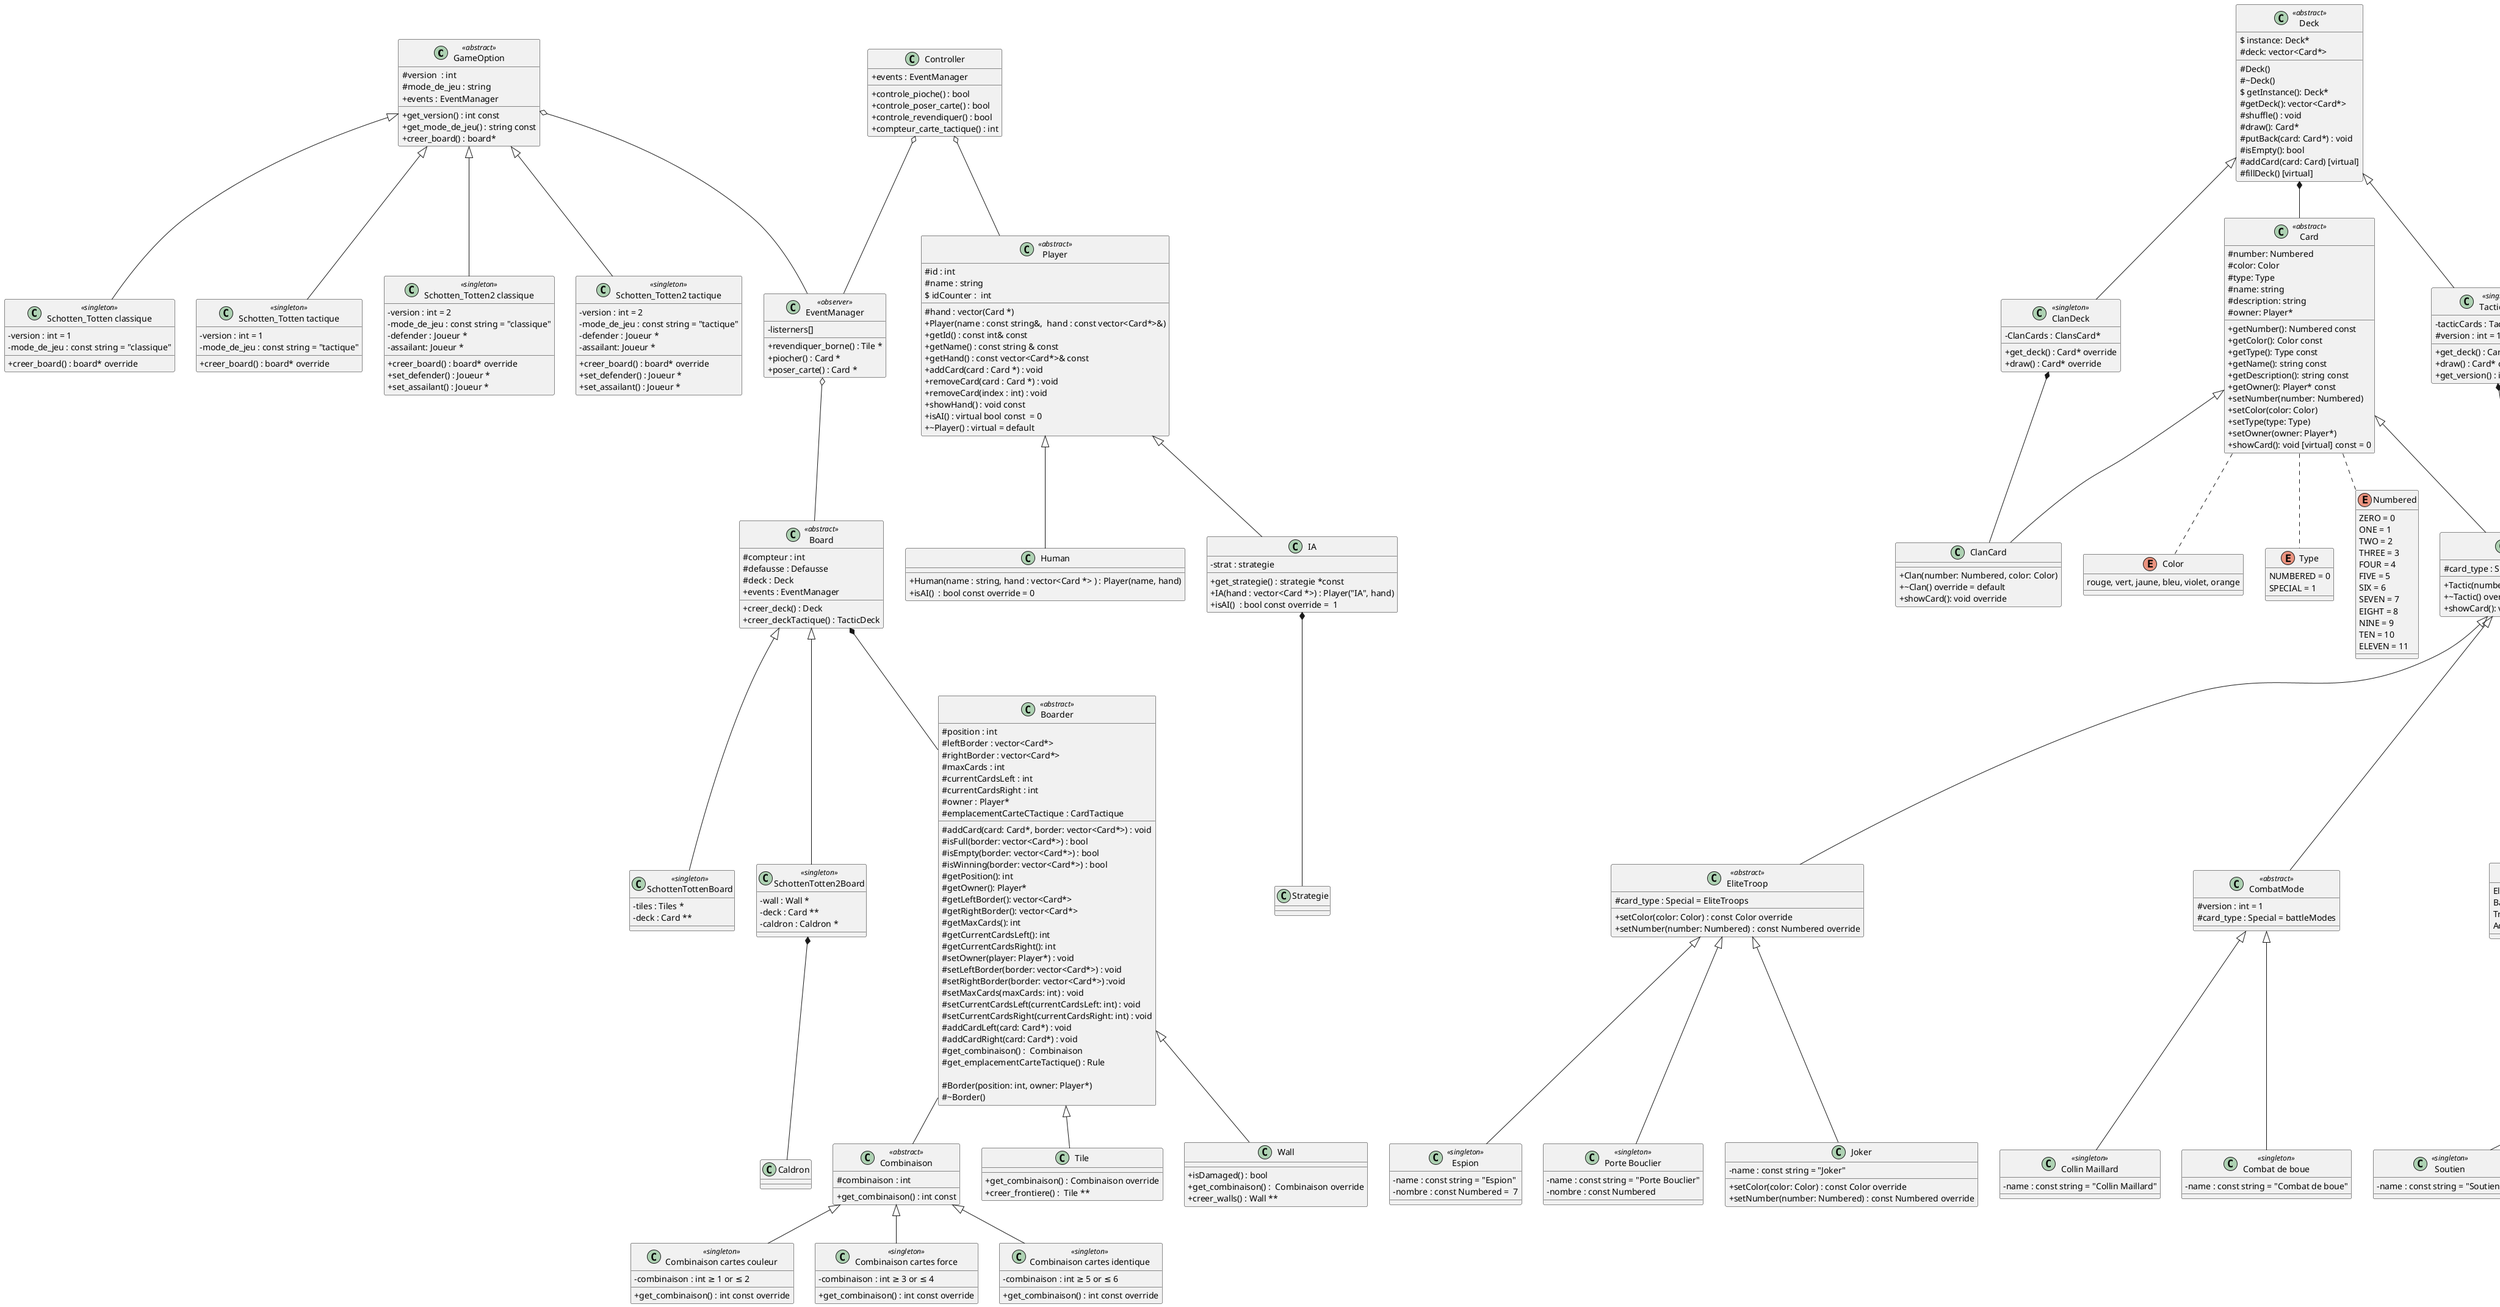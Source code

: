 @startuml ex
skinparam classAttributeIconSize 0
class GameOption  <<abstract>> {
# version  : int 
# mode_de_jeu : string
+ events : EventManager
+ get_version() : int const
+ get_mode_de_jeu() : string const
+ creer_board() : board*
}

class "Schotten_Totten classique" <<singleton>>{
- version : int = 1
- mode_de_jeu : const string = "classique"
+ creer_board() : board* override
}

class "Schotten_Totten tactique" <<singleton>> {
- version : int = 1
- mode_de_jeu : const string = "tactique"
+ creer_board() : board* override
}

class "Schotten_Totten2 classique" <<singleton>> {
- version : int = 2
- mode_de_jeu : const string = "classique"
- defender : Joueur *
- assailant: Joueur *
+ creer_board() : board* override
+ set_defender() : Joueur *
+ set_assailant() : Joueur *
}

class "Schotten_Totten2 tactique" <<singleton>> {
- version : int = 2
- mode_de_jeu : const string = "tactique"
- defender : Joueur *
- assailant: Joueur *
+ creer_board() : board* override
+ set_defender() : Joueur *
+ set_assailant() : Joueur *
}

class EventManager <<observer>> {
-listerners[]
+ revendiquer_borne() : Tile *
+ piocher() : Card *
+ poser_carte() : Card *
}

class Controller {
+ events : EventManager
+ controle_pioche() : bool
+ controle_poser_carte() : bool
+ controle_revendiquer() : bool
+ compteur_carte_tactique() : int
}

class Player <<abstract>> {
# id : int
# name : string 
# hand : vector(Card *)
$ idCounter :  int

+ Player(name : const string&,  hand : const vector<Card*>&)
+ getId() : const int& const
+ getName() : const string & const
+ getHand() : const vector<Card*>& const
+ addCard(card : Card *) : void
+ removeCard(card : Card *) : void
+ removeCard(index : int) : void
+ showHand() : void const
+ isAI() : virtual bool const  = 0
+ ~Player() : virtual = default
}

class Human {
+ Human(name : string, hand : vector<Card *> ) : Player(name, hand)
+  isAI()  : bool const override = 0
}

class IA {
- strat : strategie
+ get_strategie() : strategie *const
+ IA(hand : vector<Card *>) : Player("IA", hand)
+ isAI()  : bool const override =  1
}


class SchottenTottenBoard <<singleton>>{
- tiles : Tiles *
- deck : Card ** 
}

class SchottenTotten2Board <<singleton>> {
- wall : Wall *
- deck : Card **
- caldron : Caldron *
}

class Board <<abstract>> {
# compteur : int
# defausse : Defausse
# deck : Deck
+ events : EventManager
+ creer_deck() : Deck
+ creer_deckTactique() : TacticDeck
}

class Boarder <<abstract>>{
# position : int
# leftBorder : vector<Card*> 
# rightBorder : vector<Card*> 
# maxCards : int
# currentCardsLeft : int
# currentCardsRight : int
# owner : Player*
# emplacementCarteCTactique : CardTactique 

# addCard(card: Card*, border: vector<Card*>) : void
# isFull(border: vector<Card*>) : bool
# isEmpty(border: vector<Card*>) : bool
# isWinning(border: vector<Card*>) : bool
# getPosition(): int                              
# getOwner(): Player*                             
# getLeftBorder(): vector<Card*>              
# getRightBorder(): vector<Card*>             
# getMaxCards(): int                              
# getCurrentCardsLeft(): int                      
# getCurrentCardsRight(): int                     
# setOwner(player: Player*) : void                       
# setLeftBorder(border: vector<Card*>) : void        
# setRightBorder(border: vector<Card*>) :void       
# setMaxCards(maxCards: int) : void                      
# setCurrentCardsLeft(currentCardsLeft: int) : void       
# setCurrentCardsRight(currentCardsRight: int) : void
# addCardLeft(card: Card*) : void                        
# addCardRight(card: Card*) : void
# get_combinaison() :  Combinaison
# get_emplacementCarteTactique() : Rule

# Border(position: int, owner: Player*)            
# ~Border()
}

class Combinaison <<abstract>> {
# combinaison : int
+ get_combinaison() : int const 
}

class "Combinaison cartes couleur" <<singleton>> {
- combinaison : int ≥ 1 or ≤ 2
+ get_combinaison() : int const override
}

class "Combinaison cartes force" <<singleton>>{
- combinaison : int ≥ 3 or ≤ 4
+ get_combinaison() : int const override
}

class "Combinaison cartes identique" <<singleton>>{
- combinaison : int ≥ 5 or ≤ 6
+ get_combinaison() : int const override
}

class Tile {
+ get_combinaison() : Combinaison override
+ creer_frontiere() :  Tile **
}

class Wall {
+ isDamaged() : bool 
+ get_combinaison() :  Combinaison override
+ creer_walls() : Wall **
}

class Caldron 

class Strategie 

class Deck <<abstract>> {
$ instance: Deck* 
# deck: vector<Card*> 
# Deck() 
# ~Deck()
$ getInstance(): Deck*
# getDeck(): vector<Card*>
# shuffle() : void
# draw(): Card*
# putBack(card: Card*) : void
# isEmpty(): bool
# addCard(card: Card) [virtual]
# fillDeck() [virtual]
}

class ClanDeck <<singleton>> {
- ClanCards : ClansCard*
+ get_deck() : Card* override
+ draw() : Card* override
}

class TacticDeck <<singleton>>{
- tacticCards : TacticCard*
# version : int = 1 OR 2
+ get_deck() : Card* override
+ draw() : Card* override
+get_version() : int const
} 

class Card <<abstract>> {
# number: Numbered
# color: Color
# type: Type
# name: string
# description: string
# owner: Player*
+ getNumber(): Numbered const
+ getColor(): Color const
+ getType(): Type const
+ getName(): string const
+ getDescription(): string const
+ getOwner(): Player* const
+ setNumber(number: Numbered)
+ setColor(color: Color)
+ setType(type: Type)
+ setOwner(owner: Player*)
+ showCard(): void [virtual] const = 0

}

class ClanCard {
+ Clan(number: Numbered, color: Color)
+ ~Clan() override = default
+ showCard(): void override
}

enum Color{
rouge, vert, jaune, bleu, violet, orange
}

enum Type {
    NUMBERED = 0
    SPECIAL = 1
}


enum Numbered {
    ZERO = 0
    ONE = 1
    TWO = 2
    THREE = 3
    FOUR = 4
    FIVE = 5
    SIX = 6
    SEVEN = 7
    EIGHT = 8
    NINE = 9
    TEN = 10
    ELEVEN = 11
}

enum Special {
    EliteTroops = 0
    BattleModes = 1
    Tricks = 2
    Action = 3
}

class TacticCard <<abstract>> {
# card_type : Special
+ Tactic(number: Numbered, color: Color)
+ ~Tactic() override
+ showCard(): void override
}

class EliteTroop <<abstract>>{
# card_type : Special = EliteTroops
+ setColor(color: Color) : const Color override
+ setNumber(number: Numbered) : const Numbered override
}

class CombatMode <<abstract>> {
# version : int = 1
# card_type : Special = battleModes
}

class Ruse <<abstract>> {
# version : int = 1
# - card_type : Special = Tricks
}

class Defausse <<singleton>> {

}

class Joker {
- name : const string = "Joker"
+ setColor(color: Color) : const Color override
+ setNumber(number: Numbered) : const Numbered override
}

class Espion <<singleton>> {
- name : const string = "Espion"
- nombre : const Numbered =  7
}

class "Porte Bouclier" <<singleton>> {
- name : const string = "Porte Bouclier"
- nombre : const Numbered 
}

class "Collin Maillard" <<singleton>> {
- name : const string = "Collin Maillard"
}

class "Combat de boue" <<singleton>> {
- name : const string = "Combat de boue"

}

class "Chasseur de Tête" <<singleton>> {
- name : const string = "Chasseur de Tête"
}

class Stratège <<singleton>> {
- name : const string = "Stratège"
}

class Banshee <<singleton>> {
- name : const string = "Banshee"
}

class Traitre <<singleton>> {
- name : const string = "Traitre"
}


class Action <<abstract>> {
# version : int = 2
    - card_type : Special = Action
}

class Redéploiement <<singleton>> {
    - name : const string = "Redéploiement"
}
class Recrutement <<singleton>> {
    - name : const string = "Recrutement"
}
class Désertion <<singleton>> {
    - name : const string = "Désertion"
}
class Traîtrise <<singleton>> {
    - name : const string = "Traîtrise"
}
class Explosion <<singleton>> {
    - name : const string = "Explosion"
}
class Soutien <<singleton>> {
    - name : const string = "Soutien"
}
class Échange <<singleton>> {
    - name : const string = "Échange"
}

GameOption o--EventManager
GameOption <|-- "Schotten_Totten classique"
GameOption <|-- "Schotten_Totten tactique"
GameOption <|-- "Schotten_Totten2 classique"
GameOption <|-- "Schotten_Totten2 tactique"

Controller o-- EventManager
Controller o-- Player
EventManager o-- Board

Board  *-- Boarder
Boarder <|-- Tile
Boarder  <|-- Wall
Boarder  -- Combinaison 
Combinaison  <|-- "Combinaison cartes couleur"
Combinaison  <|-- "Combinaison cartes force" 
Combinaison <|-- "Combinaison cartes identique" 

Player <|-- Human
Player <|-- IA
IA *-- Strategie

Board <|-- SchottenTottenBoard
Board <|-- SchottenTotten2Board
SchottenTotten2Board *-- Caldron

Deck <|-- ClanDeck
Deck <|-- TacticDeck
Deck *-- Card
Card <|-- ClanCard
Card <|-- TacticCard
Card .. Numbered 
Card .. Color
Card .. Type

TacticCard .. Special

ClanDeck *-- ClanCard
TacticDeck *-- TacticCard

TacticCard <|-- CombatMode
TacticCard <|-- EliteTroop
TacticCard <|-- Ruse
Defausse *-- Ruse

EliteTroop <|-- Joker
EliteTroop <|-- Espion
EliteTroop <|-- "Porte Bouclier"

CombatMode <|-- "Combat de boue"
CombatMode <|-- "Collin Maillard"

Ruse <|-- "Chasseur de Tête"
Ruse <|-- Stratège
Ruse <|-- Banshee
Ruse <|-- Traitre

TacticCard <|-- Action
Action <|-- Redéploiement
Action <|-- Recrutement
Action <|-- Désertion
Action <|-- Traîtrise
Action <|-- Explosion
Action <|-- Soutien
Action <|-- Échange

@enduml
